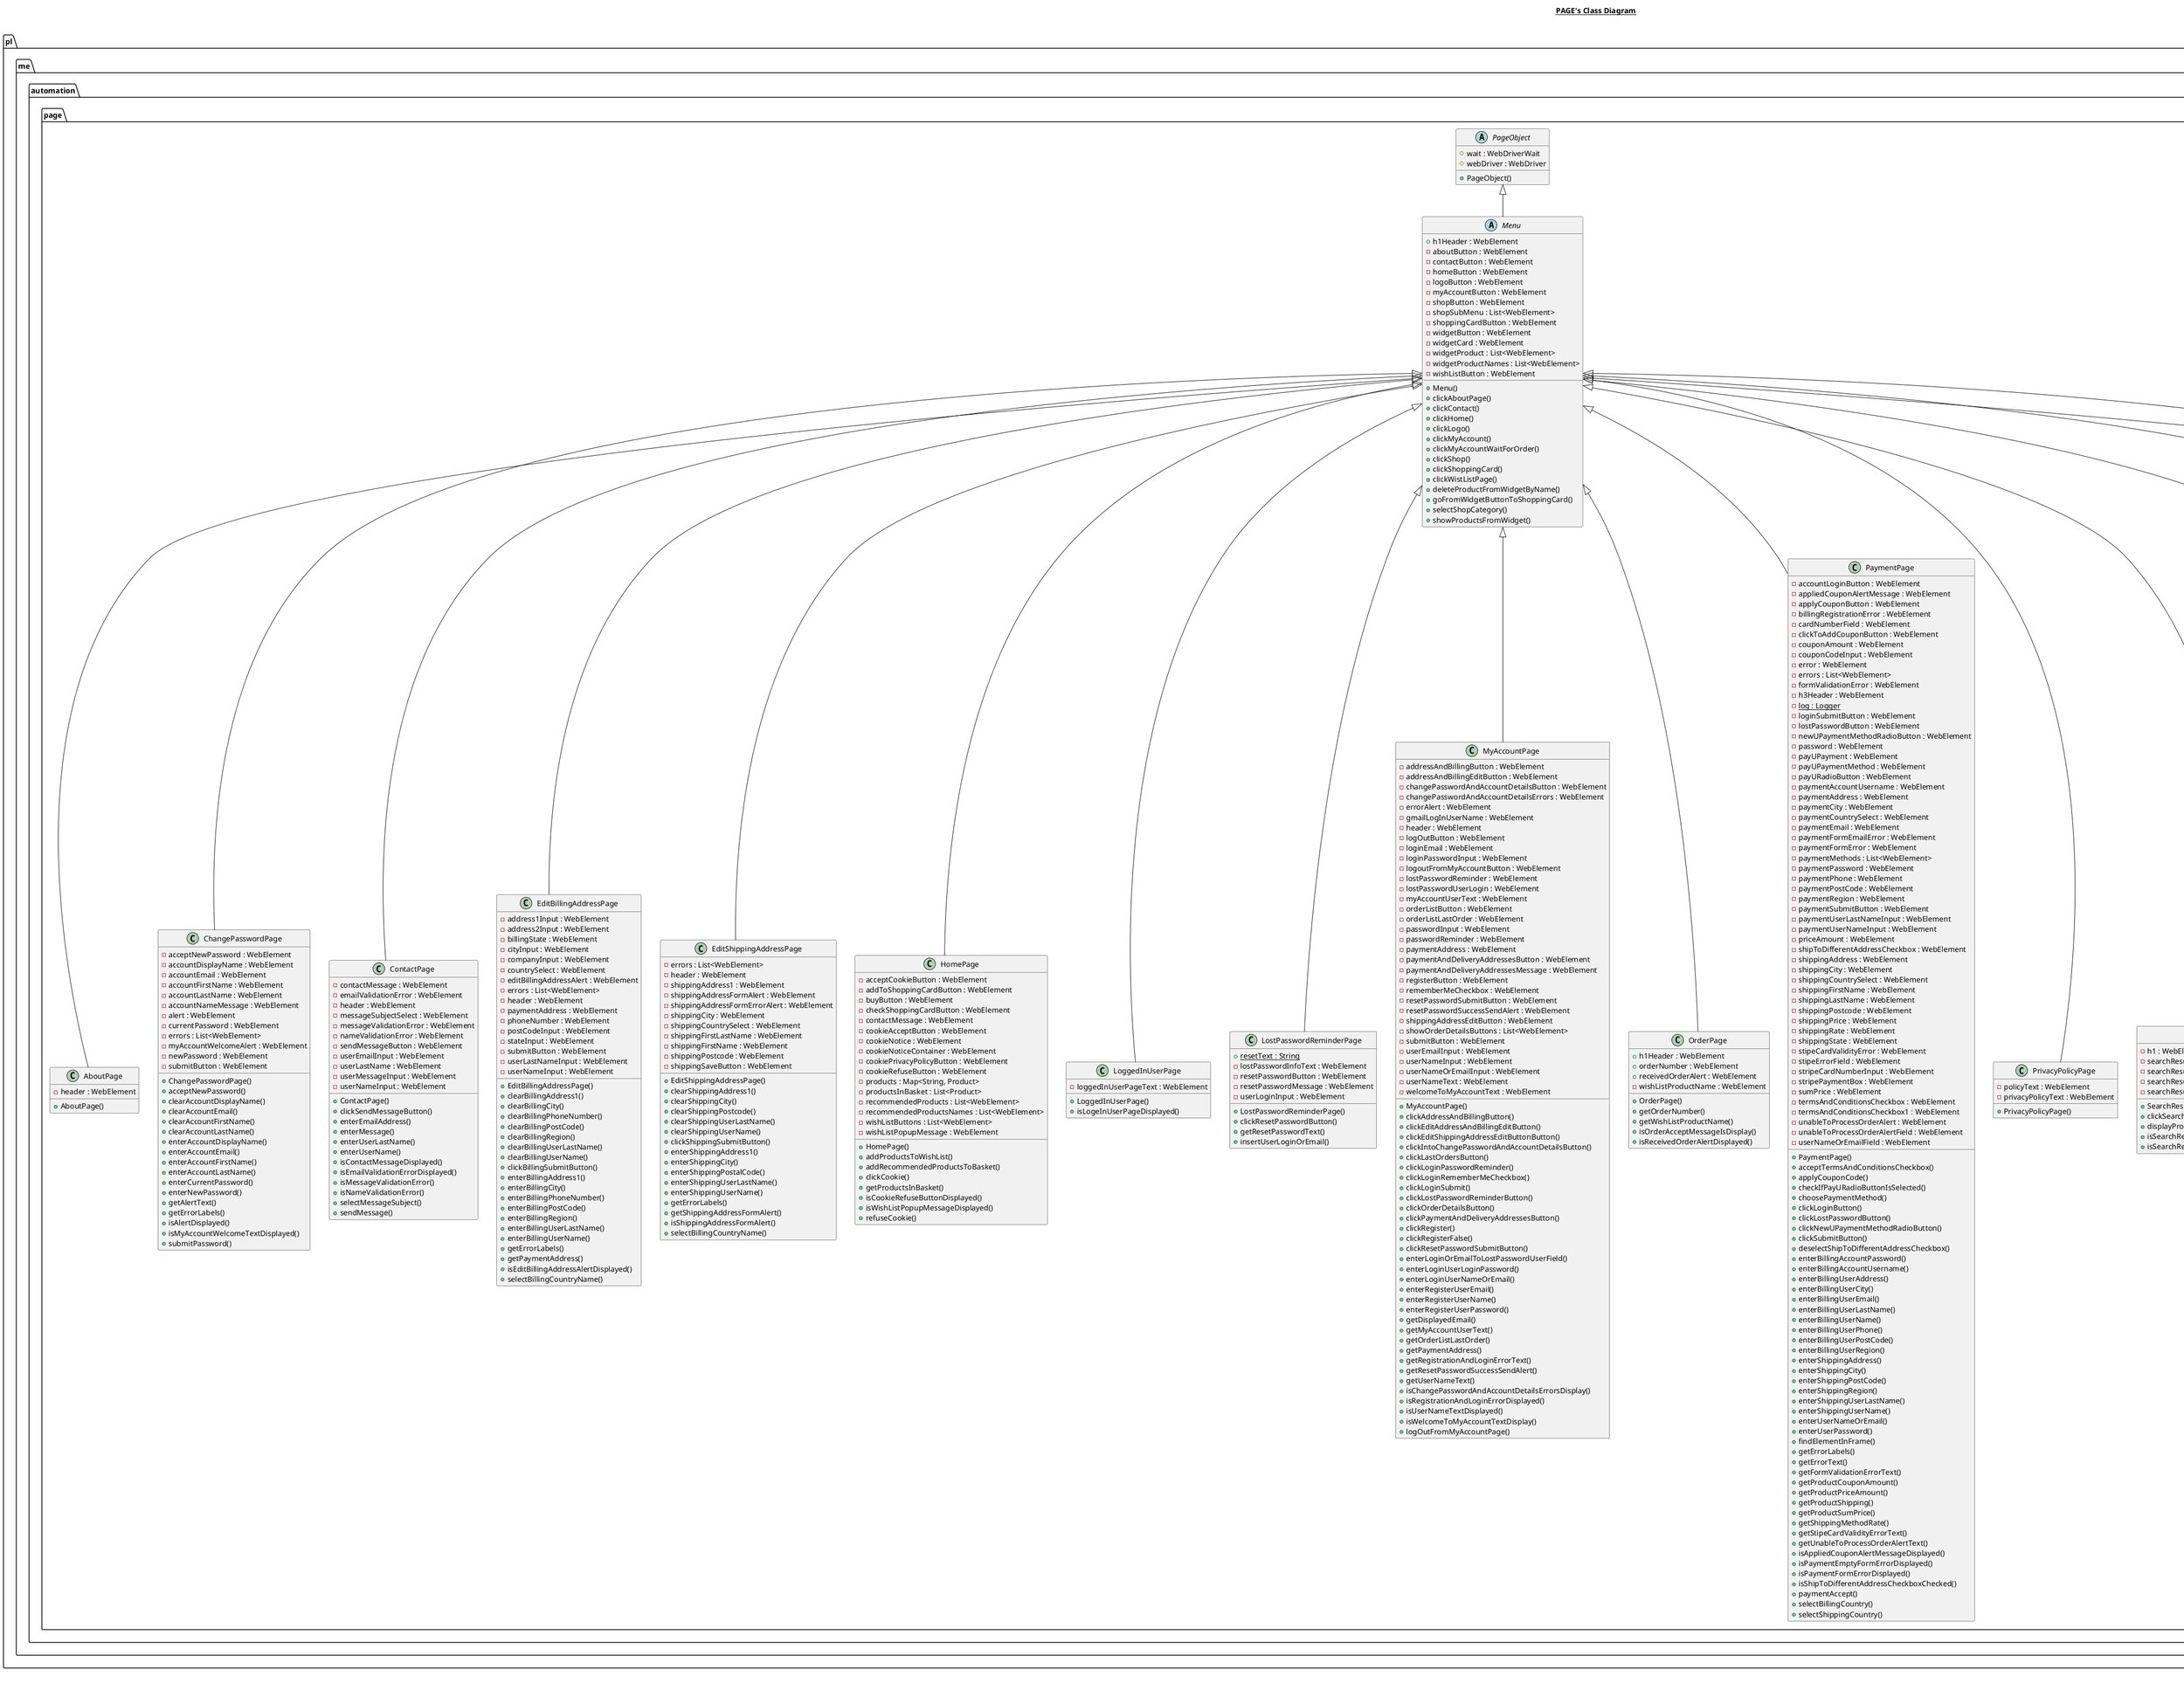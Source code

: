 @startuml

title __PAGE's Class Diagram__\n

  namespace pl.me.automation {
    namespace page {
      class pl.me.automation.page.AboutPage {
          - header : WebElement
          + AboutPage()
      }
    }
  }
  

  namespace pl.me.automation {
    namespace page {
      class pl.me.automation.page.ChangePasswordPage {
          - acceptNewPassword : WebElement
          - accountDisplayName : WebElement
          - accountEmail : WebElement
          - accountFirstName : WebElement
          - accountLastName : WebElement
          - accountNameMessage : WebElement
          - alert : WebElement
          - currentPassword : WebElement
          - errors : List<WebElement>
          - myAccountWelcomeAlert : WebElement
          - newPassword : WebElement
          - submitButton : WebElement
          + ChangePasswordPage()
          + acceptNewPassword()
          + clearAccountDisplayName()
          + clearAccountEmail()
          + clearAccountFirstName()
          + clearAccountLastName()
          + enterAccountDisplayName()
          + enterAccountEmail()
          + enterAccountFirstName()
          + enterAccountLastName()
          + enterCurrentPassword()
          + enterNewPassword()
          + getAlertText()
          + getErrorLabels()
          + isAlertDisplayed()
          + isMyAccountWelcomeTextDisplayed()
          + submitPassword()
      }
    }
  }
  

  namespace pl.me.automation {
    namespace page {
      class pl.me.automation.page.ContactPage {
          - contactMessage : WebElement
          - emailValidationError : WebElement
          - header : WebElement
          - messageSubjectSelect : WebElement
          - messageValidationError : WebElement
          - nameValidationError : WebElement
          - sendMessageButton : WebElement
          - userEmailInput : WebElement
          - userLastName : WebElement
          - userMessageInput : WebElement
          - userNameInput : WebElement
          + ContactPage()
          + clickSendMessageButton()
          + enterEmailAddress()
          + enterMessage()
          + enterUserLastName()
          + enterUserName()
          + isContactMessageDisplayed()
          + isEmailValidationErrorDisplayed()
          + isMessageValidationError()
          + isNameValidationError()
          + selectMessageSubject()
          + sendMessage()
      }
    }
  }
  

  namespace pl.me.automation {
    namespace page {
      class pl.me.automation.page.EditBillingAddressPage {
          - address1Input : WebElement
          - address2Input : WebElement
          - billingState : WebElement
          - cityInput : WebElement
          - companyInput : WebElement
          - countrySelect : WebElement
          - editBillingAddressAlert : WebElement
          - errors : List<WebElement>
          - header : WebElement
          - paymentAddress : WebElement
          - phoneNumber : WebElement
          - postCodeInput : WebElement
          - stateInput : WebElement
          - submitButton : WebElement
          - userLastNameInput : WebElement
          - userNameInput : WebElement
          + EditBillingAddressPage()
          + clearBillingAddress1()
          + clearBillingCity()
          + clearBillingPhoneNumber()
          + clearBillingPostCode()
          + clearBillingRegion()
          + clearBillingUserLastName()
          + clearBillingUserName()
          + clickBillingSubmitButton()
          + enterBillingAddress1()
          + enterBillingCity()
          + enterBillingPhoneNumber()
          + enterBillingPostCode()
          + enterBillingRegion()
          + enterBillingUserLastName()
          + enterBillingUserName()
          + getErrorLabels()
          + getPaymentAddress()
          + isEditBillingAddressAlertDisplayed()
          + selectBillingCountryName()
      }
    }
  }
  

  namespace pl.me.automation {
    namespace page {
      class pl.me.automation.page.EditShippingAddressPage {
          - errors : List<WebElement>
          - header : WebElement
          - shippingAddress1 : WebElement
          - shippingAddressFormAlert : WebElement
          - shippingAddressFormErrorAlert : WebElement
          - shippingCity : WebElement
          - shippingCountrySelect : WebElement
          - shippingFirstLastName : WebElement
          - shippingFirstName : WebElement
          - shippingPostcode : WebElement
          - shippingSaveButton : WebElement
          + EditShippingAddressPage()
          + clearShippingAddress1()
          + clearShippingCity()
          + clearShippingPostcode()
          + clearShippingUserLastName()
          + clearShippingUserName()
          + clickShippingSubmitButton()
          + enterShippingAddress1()
          + enterShippingCity()
          + enterShippingPostalCode()
          + enterShippingUserLastName()
          + enterShippingUserName()
          + getErrorLabels()
          + getShippingAddressFormAlert()
          + isShippingAddressFormAlert()
          + selectBillingCountryName()
      }
    }
  }
  

  namespace pl.me.automation {
    namespace page {
      class pl.me.automation.page.HomePage {
          - acceptCookieButton : WebElement
          - addToShoppingCardButton : WebElement
          - buyButton : WebElement
          - checkShoppingCardButton : WebElement
          - contactMessage : WebElement
          - cookieAcceptButton : WebElement
          - cookieNotice : WebElement
          - cookieNoticeContainer : WebElement
          - cookiePrivacyPolicyButton : WebElement
          - cookieRefuseButton : WebElement
          - products : Map<String, Product>
          - productsInBasket : List<Product>
          - recommendedProducts : List<WebElement>
          - recommendedProductsNames : List<WebElement>
          - wishListButtons : List<WebElement>
          - wishListPopupMessage : WebElement
          + HomePage()
          + addProductsToWishList()
          + addRecommendedProductsToBasket()
          + clickCookie()
          + getProductsInBasket()
          + isCookieRefuseButtonDisplayed()
          + isWishListPopupMessageDisplayed()
          + refuseCookie()
      }
    }
  }
  

  namespace pl.me.automation {
    namespace page {
      class pl.me.automation.page.LoggedInUserPage {
          - loggedInUserPageText : WebElement
          + LoggedInUserPage()
          + isLogeInUserPageDisplayed()
      }
    }
  }
  

  namespace pl.me.automation {
    namespace page {
      class pl.me.automation.page.LostPasswordReminderPage {
          {static} + resetText : String
          - lostPasswordInfoText : WebElement
          - resetPasswordButton : WebElement
          - resetPasswordMessage : WebElement
          - userLoginInput : WebElement
          + LostPasswordReminderPage()
          + clickResetPasswordButton()
          + getResetPasswordText()
          + insertUserLoginOrEmail()
      }
    }
  }
  

  namespace pl.me.automation {
    namespace page {
      abstract class pl.me.automation.page.Menu {
          + h1Header : WebElement
          - aboutButton : WebElement
          - contactButton : WebElement
          - homeButton : WebElement
          - logoButton : WebElement
          - myAccountButton : WebElement
          - shopButton : WebElement
          - shopSubMenu : List<WebElement>
          - shoppingCardButton : WebElement
          - widgetButton : WebElement
          - widgetCard : WebElement
          - widgetProduct : List<WebElement>
          - widgetProductNames : List<WebElement>
          - wishListButton : WebElement
          + Menu()
          + clickAboutPage()
          + clickContact()
          + clickHome()
          + clickLogo()
          + clickMyAccount()
          + clickMyAccountWaitForOrder()
          + clickShop()
          + clickShoppingCard()
          + clickWistListPage()
          + deleteProductFromWidgetByName()
          + goFromWidgetButtonToShoppingCard()
          + selectShopCategory()
          + showProductsFromWidget()
      }
    }
  }
  

  namespace pl.me.automation {
    namespace page {
      class pl.me.automation.page.MyAccountPage {
          - addressAndBillingButton : WebElement
          - addressAndBillingEditButton : WebElement
          - changePasswordAndAccountDetailsButton : WebElement
          - changePasswordAndAccountDetailsErrors : WebElement
          - errorAlert : WebElement
          - gmailLogInUserName : WebElement
          - header : WebElement
          - logOutButton : WebElement
          - loginEmail : WebElement
          - loginPasswordInput : WebElement
          - logoutFromMyAccountButton : WebElement
          - lostPasswordReminder : WebElement
          - lostPasswordUserLogin : WebElement
          - myAccountUserText : WebElement
          - orderListButton : WebElement
          - orderListLastOrder : WebElement
          - passwordInput : WebElement
          - passwordReminder : WebElement
          - paymentAddress : WebElement
          - paymentAndDeliveryAddressesButton : WebElement
          - paymentAndDeliveryAddressesMessage : WebElement
          - registerButton : WebElement
          - rememberMeCheckbox : WebElement
          - resetPasswordSubmitButton : WebElement
          - resetPasswordSuccessSendAlert : WebElement
          - shippingAddressEditButton : WebElement
          - showOrderDetailsButtons : List<WebElement>
          - submitButton : WebElement
          - userEmailInput : WebElement
          - userNameInput : WebElement
          - userNameOrEmailInput : WebElement
          - userNameText : WebElement
          - welcomeToMyAccountText : WebElement
          + MyAccountPage()
          + clickAddressAndBillingButton()
          + clickEditAddressAndBillingEditButton()
          + clickEditShippingAddressEditButtonButton()
          + clickIntoChangePasswordAndAccountDetailsButton()
          + clickLastOrdersButton()
          + clickLoginPasswordReminder()
          + clickLoginRememberMeCheckbox()
          + clickLoginSubmit()
          + clickLostPasswordReminderButton()
          + clickOrderDetailsButton()
          + clickPaymentAndDeliveryAddressesButton()
          + clickRegister()
          + clickRegisterFalse()
          + clickResetPasswordSubmitButton()
          + enterLoginOrEmailToLostPasswordUserField()
          + enterLoginUserLoginPassword()
          + enterLoginUserNameOrEmail()
          + enterRegisterUserEmail()
          + enterRegisterUserName()
          + enterRegisterUserPassword()
          + getDisplayedEmail()
          + getMyAccountUserText()
          + getOrderListLastOrder()
          + getPaymentAddress()
          + getRegistrationAndLoginErrorText()
          + getResetPasswordSuccessSendAlert()
          + getUserNameText()
          + isChangePasswordAndAccountDetailsErrorsDisplay()
          + isRegistrationAndLoginErrorDisplayed()
          + isUserNameTextDisplayed()
          + isWelcomeToMyAccountTextDisplay()
          + logOutFromMyAccountPage()
      }
    }
  }
  

  namespace pl.me.automation {
    namespace page {
      class pl.me.automation.page.OrderPage {
          + h1Header : WebElement
          + orderNumber : WebElement
          + receivedOrderAlert : WebElement
          - wishListProductName : WebElement
          + OrderPage()
          + getOrderNumber()
          + getWishListProductName()
          + isOrderAcceptMessageIsDisplay()
          + isReceivedOrderAlertDisplayed()
      }
    }
  }
  

  namespace pl.me.automation {
    namespace page {
      abstract class pl.me.automation.page.PageObject {
          # wait : WebDriverWait
          # webDriver : WebDriver
          + PageObject()
      }
    }
  }
  

  namespace pl.me.automation {
    namespace page {
      class pl.me.automation.page.PaymentPage {
          - accountLoginButton : WebElement
          - appliedCouponAlertMessage : WebElement
          - applyCouponButton : WebElement
          - billingRegistrationError : WebElement
          - cardNumberField : WebElement
          - clickToAddCouponButton : WebElement
          - couponAmount : WebElement
          - couponCodeInput : WebElement
          - error : WebElement
          - errors : List<WebElement>
          - formValidationError : WebElement
          - h3Header : WebElement
          {static} - log : Logger
          - loginSubmitButton : WebElement
          - lostPasswordButton : WebElement
          - newUPaymentMethodRadioButton : WebElement
          - password : WebElement
          - payUPayment : WebElement
          - payUPaymentMethod : WebElement
          - payURadioButton : WebElement
          - paymentAccountUsername : WebElement
          - paymentAddress : WebElement
          - paymentCity : WebElement
          - paymentCountrySelect : WebElement
          - paymentEmail : WebElement
          - paymentFormEmailError : WebElement
          - paymentFormError : WebElement
          - paymentMethods : List<WebElement>
          - paymentPassword : WebElement
          - paymentPhone : WebElement
          - paymentPostCode : WebElement
          - paymentRegion : WebElement
          - paymentSubmitButton : WebElement
          - paymentUserLastNameInput : WebElement
          - paymentUserNameInput : WebElement
          - priceAmount : WebElement
          - shipToDifferentAddressCheckbox : WebElement
          - shippingAddress : WebElement
          - shippingCity : WebElement
          - shippingCountrySelect : WebElement
          - shippingFirstName : WebElement
          - shippingLastName : WebElement
          - shippingPostcode : WebElement
          - shippingPrice : WebElement
          - shippingRate : WebElement
          - shippingState : WebElement
          - stipeCardValidityError : WebElement
          - stipeErrorField : WebElement
          - stripeCardNumberInput : WebElement
          - stripePaymentBox : WebElement
          - sumPrice : WebElement
          - termsAndConditionsCheckbox : WebElement
          - termsAndConditionsCheckbox1 : WebElement
          - unableToProcessOrderAlert : WebElement
          - unableToProcessOrderAlertField : WebElement
          - userNameOrEmailField : WebElement
          + PaymentPage()
          + acceptTermsAndConditionsCheckbox()
          + applyCouponCode()
          + checkIfPayURadioButtonIsSelected()
          + choosePaymentMethod()
          + clickLoginButton()
          + clickLostPasswordButton()
          + clickNewUPaymentMethodRadioButton()
          + clickSubmitButton()
          + deselectShipToDifferentAddressCheckbox()
          + enterBillingAccountPassword()
          + enterBillingAccountUsername()
          + enterBillingUserAddress()
          + enterBillingUserCity()
          + enterBillingUserEmail()
          + enterBillingUserLastName()
          + enterBillingUserName()
          + enterBillingUserPhone()
          + enterBillingUserPostCode()
          + enterBillingUserRegion()
          + enterShippingAddress()
          + enterShippingCity()
          + enterShippingPostCode()
          + enterShippingRegion()
          + enterShippingUserLastName()
          + enterShippingUserName()
          + enterUserNameOrEmail()
          + enterUserPassword()
          + findElementInFrame()
          + getErrorLabels()
          + getErrorText()
          + getFormValidationErrorText()
          + getProductCouponAmount()
          + getProductPriceAmount()
          + getProductShipping()
          + getProductSumPrice()
          + getShippingMethodRate()
          + getStipeCardValidityErrorText()
          + getUnableToProcessOrderAlertText()
          + isAppliedCouponAlertMessageDisplayed()
          + isPaymentEmptyFormErrorDisplayed()
          + isPaymentFormErrorDisplayed()
          + isShipToDifferentAddressCheckboxChecked()
          + paymentAccept()
          + selectBillingCountry()
          + selectShippingCountry()
      }
    }
  }
  

  namespace pl.me.automation {
    namespace page {
      class pl.me.automation.page.PrivacyPolicyPage {
          - policyText : WebElement
          - privacyPolicyText : WebElement
          + PrivacyPolicyPage()
      }
    }
  }
  

  namespace pl.me.automation {
    namespace page {
      class pl.me.automation.page.SearchResultsPage {
          - h1 : WebElement
          - searchResultAlert : WebElement
          - searchResultButton : WebElement
          - searchResultImage : WebElement
          - searchResultProduct : WebElement
          + SearchResultsPage()
          + clickSearchResultButton()
          + displayProductPhoto()
          + isSearchResultsPageDisplayedShowingAlert()
          + isSearchResultsPageDisplayedShowingProduct()
      }
    }
  }
  

  namespace pl.me.automation {
    namespace page {
      class pl.me.automation.page.ShopPage {
          ~ priceList : List<String>
          - activeFilterButton : WebElement
          - activeFilters : List<WebElement>
          - activeFiltersButtons : List<WebElement>
          - addToCardButtons : List<WebElement>
          - basketButton : WebElement
          - colourFilterInput : WebElement
          - dragAndDropSliderButton : WebElement
          - dragAndDropSliderMaxFilter : WebElement
          - dragAndDropSliderMaxValue : WebElement
          - dragAndDropSliderMinFilter : WebElement
          - dragAndDropSliderMinValue : WebElement
          - dragAndDropSliderRightHandle : WebElement
          - filterNames : List<WebElement>
          - filterPrices : List<WebElement>
          - filteredProductsNames : List<WebElement>
          - firstRateSortedProduct : WebElement
          - h2Header : WebElement
          - productButton : List<WebElement>
          - productNames : List<WebElement>
          - productPrice : List<WebElement>
          - productPrices : List<WebElement>
          - products : Map<String, Product>
          - productsImageList : List<WebElement>
          - productsInBasket : List<Product>
          - searchField : WebElement
          - searchSubmit : WebElement
          - sizeFilterInput : WebElement
          - sizeFilterSelect : WebElement
          - sortingSelect : WebElement
          - starRating : List<WebElement>
          - submitButton : WebElement
          - widgetCardTotalPrice : WebElement
          - wishListButtons : List<WebElement>
          + ShopPage()
          + activeFilterDelete()
          + activeFiltersDeleteByIndex()
          + activeFiltersDeleteByName()
          + addProductsToBasket()
          + addProductsToWishListByIndex()
          + clickAddToBasketButton()
          + clickBasket()
          + clickProduct()
          + clickToShowSingleProductCard()
          + dragAndDropPriceFilter()
          + filterProductsByColour()
          + filterProductsBySize()
          + findProduct()
          + getDragAndDropSliderMaxFilter()
          + getDragAndDropSliderMaxValue()
          + getDragAndDropSliderMinFilter()
          + getDragAndDropSliderMinValue()
          + getFilterLabels()
          + getFilteredPrices()
          + getFilteredProductName()
          + getProductName()
          + getProductPrice()
          + getProductPrice()
          + getProductsInBasket()
          + getStarRating()
          + getWidgetTotalPrice()
          + sortProducts()
      }
    }
  }
  

  namespace pl.me.automation {
    namespace page {
      class pl.me.automation.page.ShoppingCardPage {
          - appliedCouponAlertMessage : WebElement
          - applyCouponButton : WebElement
          - basketTotalPrice : WebElement
          - couponAmount : WebElement
          - couponCodeInput : WebElement
          - couponErrorAlert : WebElement
          - deliveryRadioButtonsLabels : List<WebElement>
          - emptyBasketLabel : WebElement
          - h1Header : WebElement
          - priceAmount : WebElement
          - proceedToCheckoutButton : WebElement
          - productFromBasket : List<WebElement>
          - productName : WebElement
          - productUnitPrice : WebElement
          - products : Map<String, Product>
          - productsInBasketNames : List<WebElement>
          - removeProductFromBasket : List<WebElement>
          - shippingMethods : List<WebElement>
          - shippingPriceFirstMethod : WebElement
          - shippingPriceSecondMethod : WebElement
          - shippingPriceThirdMethod : WebElement
          - sumPrice : WebElement
          + ShoppingCardPage()
          + applyCouponCode()
          + chooseShippingMethod()
          + getAppliedCouponFailAlertMessage()
          + getAppliedCouponSuccessfullyAlertMessage()
          + getDeliveryType()
          + getProductCouponAmount()
          + getProductName()
          + getProductPrice()
          + getProductPriceAmount()
          + getProductShippingFirstMethod()
          + getProductShippingSecondMethod()
          + getProductShippingThirdMethod()
          + getProductSumPrice()
          + getProductsInBasketNames()
          + getShoppingCardTotalPrice()
          + getSummaryPrice()
          + isDisplayEmptyBasket()
          + proceedToCheckout()
          + removeProductsByName()
      }
    }
  }
  

  namespace pl.me.automation {
    namespace page {
      class pl.me.automation.page.SingleProductPage {
          ~ js : JavascriptExecutor
          - addCommentSubmitButton : WebElement
          - addToCardSingleProductButton : WebElement
          - addedStarRating : WebElement
          - authorEmail : WebElement
          - closeButton : WebElement
          - commentAuthor : WebElement
          - commentDescription : WebElement
          - commentTextArea : WebElement
          - noReviewsText : WebElement
          - productZoom : WebElement
          - productbuttonArraw : WebElement
          - recommendProductButton : WebElement
          - recommendProductNameText : WebElement
          - recommendedProductsButtons : List<WebElement>
          - recommendedProductsNames : List<WebElement>
          - reviewsButton : WebElement
          - singeProductImage : WebElement
          - singleProductName : WebElement
          - singleProductNameText : WebElement
          - starRatingList : List<WebElement>
          - widgetIcon : WebElement
          + SingleProductPage()
          + ZoomProductPhoto()
          + addStarRating()
          + clickAddToCardSingeProductButton()
          + clickAlertBoxAccept()
          + clickCommentSubmitButton()
          + clickRecommendProductButton()
          + clickRecommendedProductsButton()
          + clickReviewsButton()
          + clickWidget()
          + enterComment()
          + enterUserNameAndEmail()
          + getAddedStarRating()
          + getAlertBoxText()
          + getCommentDescription()
          + getNoReviewsText()
          + getRecommendProductNameText()
          + getRecommendedProductsName()
          + getSingleProductName()
          + getSingleProductNameText()
          + isZoomImageDisplayed()
      }
    }
  }
  

  namespace pl.me.automation {
    namespace page {
      class pl.me.automation.page.WishListPage {
          - addToCardButton : List<WebElement>
          - header : WebElement
          - productRemoveButtons : List<WebElement>
          - productsNames : List<WebElement>
          - removeAlert : WebElement
          - wishListProduct : WebElement
          - wishListRemoveProducts : Map<String, WebElement>
          + WishListPage()
          + addProductFromWishListToCard()
          + getProductName()
          + getWishListProductName()
          + isRemoveAlertDisplay()
          + removeProductsByName()
      }
    }
  }
  

  pl.me.automation.page.AboutPage -up-|> pl.me.automation.page.Menu
  pl.me.automation.page.ChangePasswordPage -up-|> pl.me.automation.page.Menu
  pl.me.automation.page.ContactPage -up-|> pl.me.automation.page.Menu
  pl.me.automation.page.EditBillingAddressPage -up-|> pl.me.automation.page.Menu
  pl.me.automation.page.EditShippingAddressPage -up-|> pl.me.automation.page.Menu
  pl.me.automation.page.HomePage -up-|> pl.me.automation.page.Menu
  pl.me.automation.page.LoggedInUserPage -up-|> pl.me.automation.page.Menu
  pl.me.automation.page.LostPasswordReminderPage -up-|> pl.me.automation.page.Menu
  pl.me.automation.page.Menu -up-|> pl.me.automation.page.PageObject
  pl.me.automation.page.MyAccountPage -up-|> pl.me.automation.page.Menu
  pl.me.automation.page.OrderPage -up-|> pl.me.automation.page.Menu
  pl.me.automation.page.PaymentPage -up-|> pl.me.automation.page.Menu
  pl.me.automation.page.PrivacyPolicyPage -up-|> pl.me.automation.page.Menu
  pl.me.automation.page.SearchResultsPage -up-|> pl.me.automation.page.Menu
  pl.me.automation.page.ShopPage -up-|> pl.me.automation.page.Menu
  pl.me.automation.page.ShoppingCardPage -up-|> pl.me.automation.page.Menu
  pl.me.automation.page.SingleProductPage -up-|> pl.me.automation.page.Menu
  pl.me.automation.page.WishListPage -up-|> pl.me.automation.page.Menu


right footer


PlantUML diagram generated by SketchIt! (https://bitbucket.org/pmesmeur/sketch.it)
For more information about this tool, please contact philippe.mesmeur@gmail.com
endfooter

@enduml
